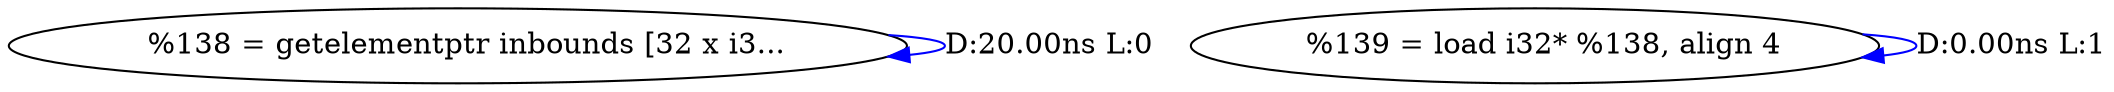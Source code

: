 digraph {
Node0x2602cf0[label="  %138 = getelementptr inbounds [32 x i3..."];
Node0x2602cf0 -> Node0x2602cf0[label="D:20.00ns L:0",color=blue];
Node0x2602e10[label="  %139 = load i32* %138, align 4"];
Node0x2602e10 -> Node0x2602e10[label="D:0.00ns L:1",color=blue];
}
